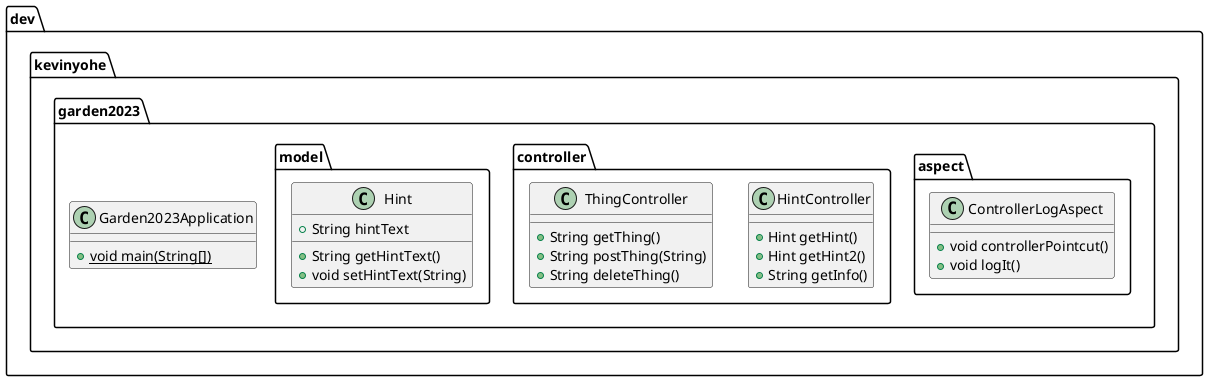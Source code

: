 @startuml
package "dev.kevinyohe.garden2023" {
  class "Garden2023Application" as dev.kevinyohe.garden2023.Garden2023Application {
    + {static}void main(String[])
  }
  package "aspect" {
    class "ControllerLogAspect" as dev.kevinyohe.garden2023.aspect.ControllerLogAspect {
      +void controllerPointcut()
      +void logIt()
    }
  }
  package "controller" {
    class "HintController" as dev.kevinyohe.garden2023.controller.HintController {
      +Hint getHint()
      +Hint getHint2()
      +String getInfo()
    }
    class "ThingController" as dev.kevinyohe.garden2023.controller.ThingController {
      +String getThing()
      +String postThing(String)
      +String deleteThing()
    }
  }
  package "model" {
    class "Hint" as dev.kevinyohe.garden2023.model.Hint {
      +String hintText
      __
      +String getHintText()
      +void setHintText(String)
    }
  }
}
@enduml
